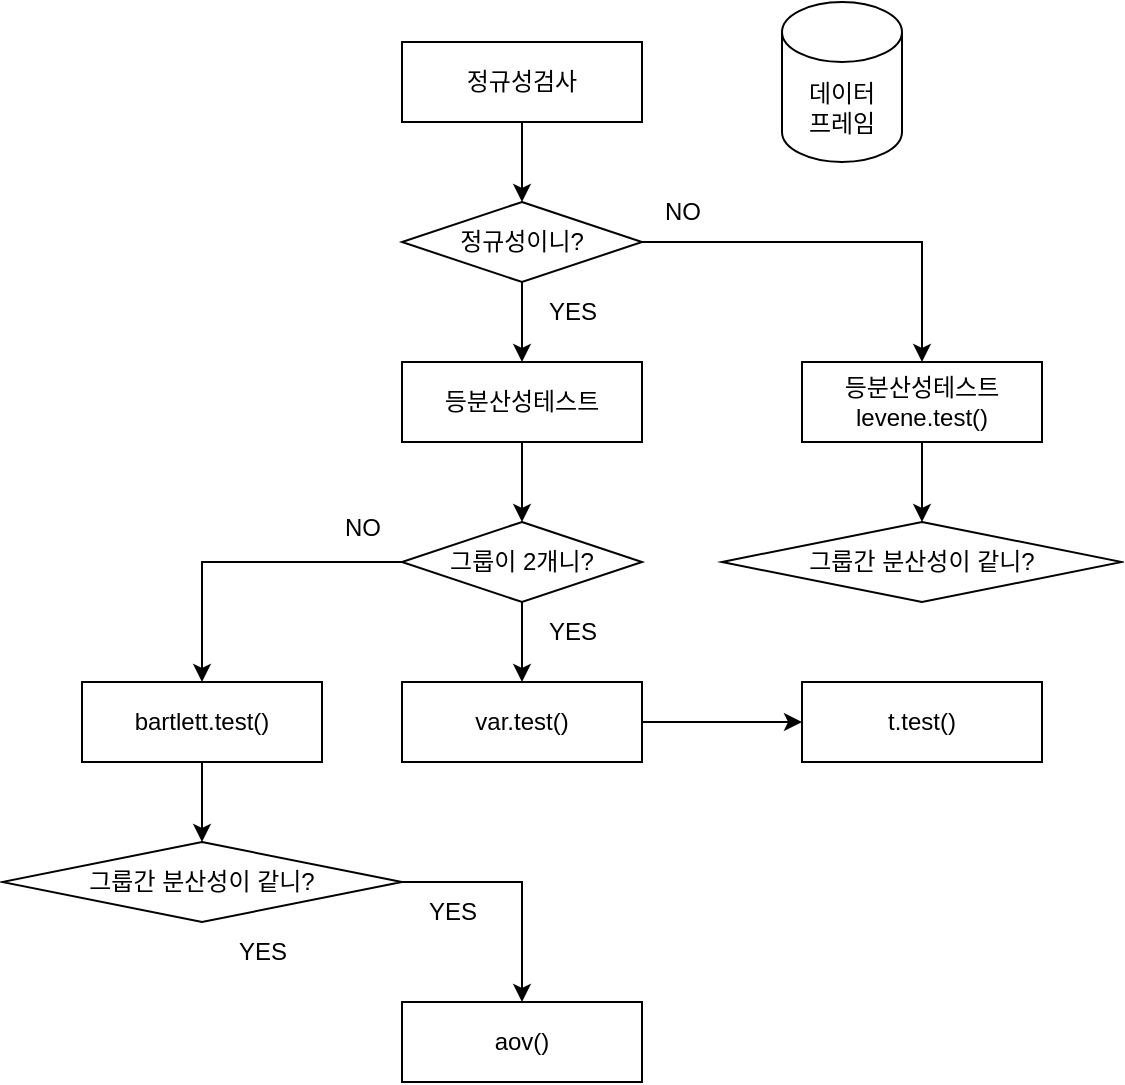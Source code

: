 <mxfile version="24.2.8" type="device">
  <diagram name="페이지-1" id="SmiFYK2fzkgYClPn_HZS">
    <mxGraphModel dx="844" dy="724" grid="1" gridSize="10" guides="1" tooltips="1" connect="1" arrows="1" fold="1" page="1" pageScale="1" pageWidth="827" pageHeight="1169" math="0" shadow="0">
      <root>
        <mxCell id="0" />
        <mxCell id="1" parent="0" />
        <mxCell id="J6FJ2Bsc3qEuJQ3ttm7T-6" value="&lt;div&gt;데이터&lt;/div&gt;&lt;div&gt;프레임&lt;/div&gt;" style="shape=cylinder3;whiteSpace=wrap;html=1;boundedLbl=1;backgroundOutline=1;size=15;" vertex="1" parent="1">
          <mxGeometry x="550" y="20" width="60" height="80" as="geometry" />
        </mxCell>
        <mxCell id="J6FJ2Bsc3qEuJQ3ttm7T-8" value="정규성검사" style="whiteSpace=wrap;html=1;" vertex="1" parent="1">
          <mxGeometry x="360" y="40" width="120" height="40" as="geometry" />
        </mxCell>
        <mxCell id="J6FJ2Bsc3qEuJQ3ttm7T-9" value="정규성이니?" style="rhombus;whiteSpace=wrap;html=1;" vertex="1" parent="1">
          <mxGeometry x="360" y="120" width="120" height="40" as="geometry" />
        </mxCell>
        <mxCell id="J6FJ2Bsc3qEuJQ3ttm7T-11" value="" style="edgeStyle=none;orthogonalLoop=1;jettySize=auto;html=1;rounded=0;exitX=0.5;exitY=1;exitDx=0;exitDy=0;entryX=0.5;entryY=0;entryDx=0;entryDy=0;" edge="1" parent="1" source="J6FJ2Bsc3qEuJQ3ttm7T-8" target="J6FJ2Bsc3qEuJQ3ttm7T-9">
          <mxGeometry width="100" relative="1" as="geometry">
            <mxPoint x="460" y="90" as="sourcePoint" />
            <mxPoint x="560" y="90" as="targetPoint" />
            <Array as="points" />
          </mxGeometry>
        </mxCell>
        <mxCell id="J6FJ2Bsc3qEuJQ3ttm7T-12" value="등분산성테스트" style="whiteSpace=wrap;html=1;" vertex="1" parent="1">
          <mxGeometry x="360" y="200" width="120" height="40" as="geometry" />
        </mxCell>
        <mxCell id="J6FJ2Bsc3qEuJQ3ttm7T-13" value="" style="edgeStyle=none;orthogonalLoop=1;jettySize=auto;html=1;rounded=0;exitX=0.5;exitY=1;exitDx=0;exitDy=0;entryX=0.5;entryY=0;entryDx=0;entryDy=0;" edge="1" parent="1" source="J6FJ2Bsc3qEuJQ3ttm7T-9" target="J6FJ2Bsc3qEuJQ3ttm7T-12">
          <mxGeometry width="100" relative="1" as="geometry">
            <mxPoint x="500" y="160" as="sourcePoint" />
            <mxPoint x="600" y="160" as="targetPoint" />
            <Array as="points" />
          </mxGeometry>
        </mxCell>
        <mxCell id="J6FJ2Bsc3qEuJQ3ttm7T-16" value="등분산성테스트&lt;div&gt;levene.test()&lt;/div&gt;" style="whiteSpace=wrap;html=1;" vertex="1" parent="1">
          <mxGeometry x="560" y="200" width="120" height="40" as="geometry" />
        </mxCell>
        <mxCell id="J6FJ2Bsc3qEuJQ3ttm7T-17" value="" style="edgeStyle=none;orthogonalLoop=1;jettySize=auto;html=1;rounded=0;exitX=1;exitY=0.5;exitDx=0;exitDy=0;entryX=0.5;entryY=0;entryDx=0;entryDy=0;" edge="1" parent="1" source="J6FJ2Bsc3qEuJQ3ttm7T-9" target="J6FJ2Bsc3qEuJQ3ttm7T-16">
          <mxGeometry width="100" relative="1" as="geometry">
            <mxPoint x="450" y="280" as="sourcePoint" />
            <mxPoint x="550" y="280" as="targetPoint" />
            <Array as="points">
              <mxPoint x="620" y="140" />
            </Array>
          </mxGeometry>
        </mxCell>
        <mxCell id="J6FJ2Bsc3qEuJQ3ttm7T-18" value="" style="edgeStyle=none;orthogonalLoop=1;jettySize=auto;html=1;rounded=0;exitX=0.5;exitY=1;exitDx=0;exitDy=0;entryX=0.5;entryY=0;entryDx=0;entryDy=0;" edge="1" parent="1" source="J6FJ2Bsc3qEuJQ3ttm7T-12">
          <mxGeometry width="100" relative="1" as="geometry">
            <mxPoint x="440" y="310" as="sourcePoint" />
            <mxPoint x="420" y="280" as="targetPoint" />
            <Array as="points" />
          </mxGeometry>
        </mxCell>
        <mxCell id="J6FJ2Bsc3qEuJQ3ttm7T-19" value="YES" style="text;html=1;align=center;verticalAlign=middle;resizable=0;points=[];autosize=1;strokeColor=none;fillColor=none;" vertex="1" parent="1">
          <mxGeometry x="420" y="160" width="50" height="30" as="geometry" />
        </mxCell>
        <mxCell id="J6FJ2Bsc3qEuJQ3ttm7T-20" value="YES" style="text;html=1;align=center;verticalAlign=middle;resizable=0;points=[];autosize=1;strokeColor=none;fillColor=none;" vertex="1" parent="1">
          <mxGeometry x="420" y="320" width="50" height="30" as="geometry" />
        </mxCell>
        <mxCell id="J6FJ2Bsc3qEuJQ3ttm7T-21" value="그룹이 2개니?" style="rhombus;whiteSpace=wrap;html=1;" vertex="1" parent="1">
          <mxGeometry x="360" y="280" width="120" height="40" as="geometry" />
        </mxCell>
        <mxCell id="J6FJ2Bsc3qEuJQ3ttm7T-22" value="var.test()" style="whiteSpace=wrap;html=1;" vertex="1" parent="1">
          <mxGeometry x="360" y="360" width="120" height="40" as="geometry" />
        </mxCell>
        <mxCell id="J6FJ2Bsc3qEuJQ3ttm7T-23" value="" style="edgeStyle=none;orthogonalLoop=1;jettySize=auto;html=1;rounded=0;exitX=0.5;exitY=1;exitDx=0;exitDy=0;entryX=0.5;entryY=0;entryDx=0;entryDy=0;" edge="1" parent="1" source="J6FJ2Bsc3qEuJQ3ttm7T-21" target="J6FJ2Bsc3qEuJQ3ttm7T-22">
          <mxGeometry width="100" relative="1" as="geometry">
            <mxPoint x="450" y="300" as="sourcePoint" />
            <mxPoint x="550" y="300" as="targetPoint" />
            <Array as="points" />
          </mxGeometry>
        </mxCell>
        <mxCell id="J6FJ2Bsc3qEuJQ3ttm7T-24" value="bartlett.test()" style="whiteSpace=wrap;html=1;" vertex="1" parent="1">
          <mxGeometry x="200" y="360" width="120" height="40" as="geometry" />
        </mxCell>
        <mxCell id="J6FJ2Bsc3qEuJQ3ttm7T-25" value="" style="edgeStyle=none;orthogonalLoop=1;jettySize=auto;html=1;rounded=0;exitX=0;exitY=0.5;exitDx=0;exitDy=0;entryX=0.5;entryY=0;entryDx=0;entryDy=0;" edge="1" parent="1" source="J6FJ2Bsc3qEuJQ3ttm7T-21" target="J6FJ2Bsc3qEuJQ3ttm7T-24">
          <mxGeometry width="100" relative="1" as="geometry">
            <mxPoint x="250" y="310" as="sourcePoint" />
            <mxPoint x="350" y="310" as="targetPoint" />
            <Array as="points">
              <mxPoint x="260" y="300" />
            </Array>
          </mxGeometry>
        </mxCell>
        <mxCell id="J6FJ2Bsc3qEuJQ3ttm7T-26" value="NO" style="text;html=1;align=center;verticalAlign=middle;resizable=0;points=[];autosize=1;strokeColor=none;fillColor=none;" vertex="1" parent="1">
          <mxGeometry x="320" y="268" width="40" height="30" as="geometry" />
        </mxCell>
        <mxCell id="J6FJ2Bsc3qEuJQ3ttm7T-27" value="NO" style="text;html=1;align=center;verticalAlign=middle;resizable=0;points=[];autosize=1;strokeColor=none;fillColor=none;" vertex="1" parent="1">
          <mxGeometry x="480" y="110" width="40" height="30" as="geometry" />
        </mxCell>
        <mxCell id="J6FJ2Bsc3qEuJQ3ttm7T-28" value="그룹간 분산성이 같니?" style="rhombus;whiteSpace=wrap;html=1;" vertex="1" parent="1">
          <mxGeometry x="160" y="440" width="200" height="40" as="geometry" />
        </mxCell>
        <mxCell id="J6FJ2Bsc3qEuJQ3ttm7T-29" value="" style="edgeStyle=none;orthogonalLoop=1;jettySize=auto;html=1;rounded=0;exitX=0.5;exitY=1;exitDx=0;exitDy=0;entryX=0.5;entryY=0;entryDx=0;entryDy=0;" edge="1" parent="1" source="J6FJ2Bsc3qEuJQ3ttm7T-24" target="J6FJ2Bsc3qEuJQ3ttm7T-28">
          <mxGeometry width="100" relative="1" as="geometry">
            <mxPoint x="370" y="480" as="sourcePoint" />
            <mxPoint x="470" y="480" as="targetPoint" />
            <Array as="points" />
          </mxGeometry>
        </mxCell>
        <mxCell id="J6FJ2Bsc3qEuJQ3ttm7T-31" value="YES" style="text;html=1;align=center;verticalAlign=middle;resizable=0;points=[];autosize=1;strokeColor=none;fillColor=none;" vertex="1" parent="1">
          <mxGeometry x="265" y="480" width="50" height="30" as="geometry" />
        </mxCell>
        <mxCell id="J6FJ2Bsc3qEuJQ3ttm7T-32" value="YES" style="text;html=1;align=center;verticalAlign=middle;resizable=0;points=[];autosize=1;strokeColor=none;fillColor=none;" vertex="1" parent="1">
          <mxGeometry x="360" y="460" width="50" height="30" as="geometry" />
        </mxCell>
        <mxCell id="J6FJ2Bsc3qEuJQ3ttm7T-33" value="그룹간 분산성이 같니?" style="rhombus;whiteSpace=wrap;html=1;" vertex="1" parent="1">
          <mxGeometry x="520" y="280" width="200" height="40" as="geometry" />
        </mxCell>
        <mxCell id="J6FJ2Bsc3qEuJQ3ttm7T-34" value="" style="edgeStyle=none;orthogonalLoop=1;jettySize=auto;html=1;rounded=0;exitX=0.5;exitY=1;exitDx=0;exitDy=0;entryX=0.5;entryY=0;entryDx=0;entryDy=0;" edge="1" parent="1" source="J6FJ2Bsc3qEuJQ3ttm7T-16" target="J6FJ2Bsc3qEuJQ3ttm7T-33">
          <mxGeometry width="100" relative="1" as="geometry">
            <mxPoint x="610" y="260" as="sourcePoint" />
            <mxPoint x="710" y="260" as="targetPoint" />
            <Array as="points" />
          </mxGeometry>
        </mxCell>
        <mxCell id="J6FJ2Bsc3qEuJQ3ttm7T-35" value="t.test()" style="whiteSpace=wrap;html=1;" vertex="1" parent="1">
          <mxGeometry x="560" y="360" width="120" height="40" as="geometry" />
        </mxCell>
        <mxCell id="J6FJ2Bsc3qEuJQ3ttm7T-40" value="" style="edgeStyle=none;orthogonalLoop=1;jettySize=auto;html=1;rounded=0;exitX=1;exitY=0.5;exitDx=0;exitDy=0;entryX=0.5;entryY=0;entryDx=0;entryDy=0;" edge="1" parent="1" source="J6FJ2Bsc3qEuJQ3ttm7T-28" target="J6FJ2Bsc3qEuJQ3ttm7T-41">
          <mxGeometry width="100" relative="1" as="geometry">
            <mxPoint x="390" y="560" as="sourcePoint" />
            <mxPoint x="400" y="550" as="targetPoint" />
            <Array as="points">
              <mxPoint x="420" y="460" />
            </Array>
          </mxGeometry>
        </mxCell>
        <mxCell id="J6FJ2Bsc3qEuJQ3ttm7T-41" value="aov()" style="whiteSpace=wrap;html=1;" vertex="1" parent="1">
          <mxGeometry x="360" y="520" width="120" height="40" as="geometry" />
        </mxCell>
        <mxCell id="J6FJ2Bsc3qEuJQ3ttm7T-42" value="" style="edgeStyle=none;orthogonalLoop=1;jettySize=auto;html=1;rounded=0;exitX=1;exitY=0.5;exitDx=0;exitDy=0;entryX=0;entryY=0.5;entryDx=0;entryDy=0;" edge="1" parent="1" source="J6FJ2Bsc3qEuJQ3ttm7T-22" target="J6FJ2Bsc3qEuJQ3ttm7T-35">
          <mxGeometry width="100" relative="1" as="geometry">
            <mxPoint x="480" y="490" as="sourcePoint" />
            <mxPoint x="580" y="490" as="targetPoint" />
            <Array as="points" />
          </mxGeometry>
        </mxCell>
      </root>
    </mxGraphModel>
  </diagram>
</mxfile>
